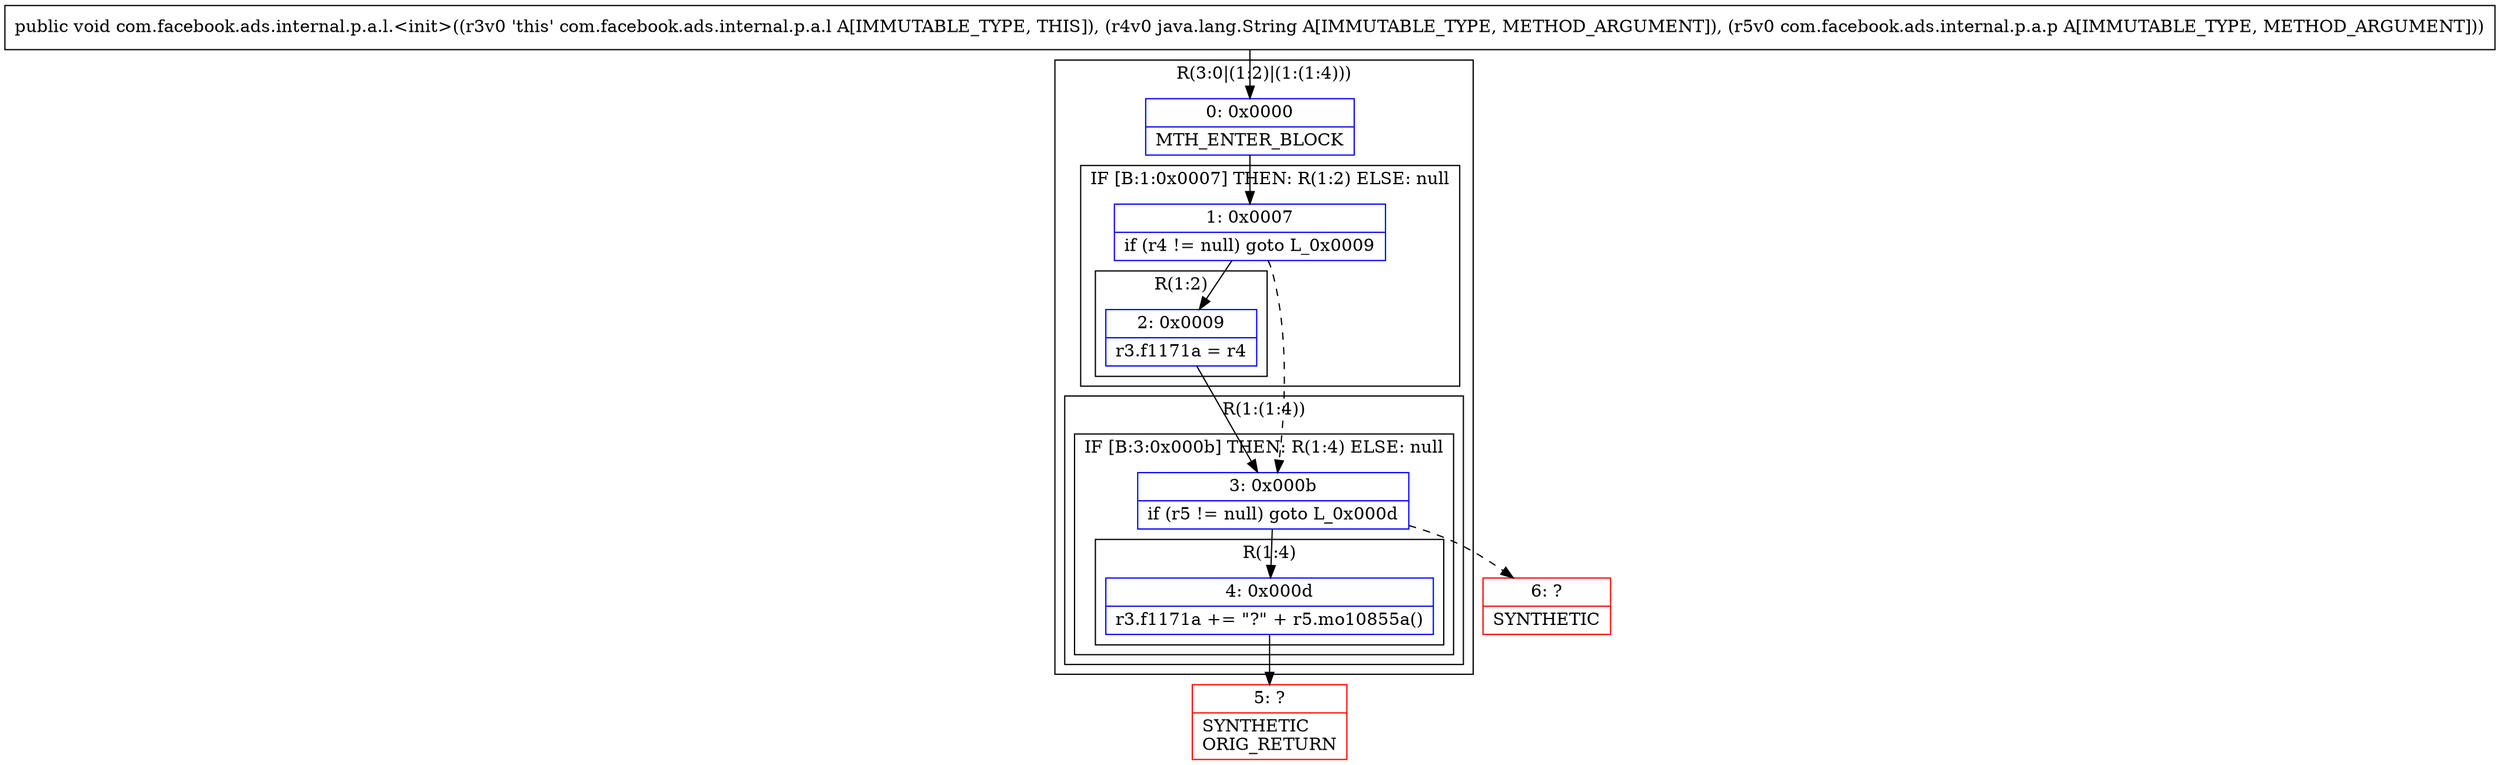 digraph "CFG forcom.facebook.ads.internal.p.a.l.\<init\>(Ljava\/lang\/String;Lcom\/facebook\/ads\/internal\/p\/a\/p;)V" {
subgraph cluster_Region_1846948221 {
label = "R(3:0|(1:2)|(1:(1:4)))";
node [shape=record,color=blue];
Node_0 [shape=record,label="{0\:\ 0x0000|MTH_ENTER_BLOCK\l}"];
subgraph cluster_IfRegion_1380146612 {
label = "IF [B:1:0x0007] THEN: R(1:2) ELSE: null";
node [shape=record,color=blue];
Node_1 [shape=record,label="{1\:\ 0x0007|if (r4 != null) goto L_0x0009\l}"];
subgraph cluster_Region_691520044 {
label = "R(1:2)";
node [shape=record,color=blue];
Node_2 [shape=record,label="{2\:\ 0x0009|r3.f1171a = r4\l}"];
}
}
subgraph cluster_Region_1722596247 {
label = "R(1:(1:4))";
node [shape=record,color=blue];
subgraph cluster_IfRegion_971961318 {
label = "IF [B:3:0x000b] THEN: R(1:4) ELSE: null";
node [shape=record,color=blue];
Node_3 [shape=record,label="{3\:\ 0x000b|if (r5 != null) goto L_0x000d\l}"];
subgraph cluster_Region_1896396690 {
label = "R(1:4)";
node [shape=record,color=blue];
Node_4 [shape=record,label="{4\:\ 0x000d|r3.f1171a += \"?\" + r5.mo10855a()\l}"];
}
}
}
}
Node_5 [shape=record,color=red,label="{5\:\ ?|SYNTHETIC\lORIG_RETURN\l}"];
Node_6 [shape=record,color=red,label="{6\:\ ?|SYNTHETIC\l}"];
MethodNode[shape=record,label="{public void com.facebook.ads.internal.p.a.l.\<init\>((r3v0 'this' com.facebook.ads.internal.p.a.l A[IMMUTABLE_TYPE, THIS]), (r4v0 java.lang.String A[IMMUTABLE_TYPE, METHOD_ARGUMENT]), (r5v0 com.facebook.ads.internal.p.a.p A[IMMUTABLE_TYPE, METHOD_ARGUMENT])) }"];
MethodNode -> Node_0;
Node_0 -> Node_1;
Node_1 -> Node_2;
Node_1 -> Node_3[style=dashed];
Node_2 -> Node_3;
Node_3 -> Node_4;
Node_3 -> Node_6[style=dashed];
Node_4 -> Node_5;
}

